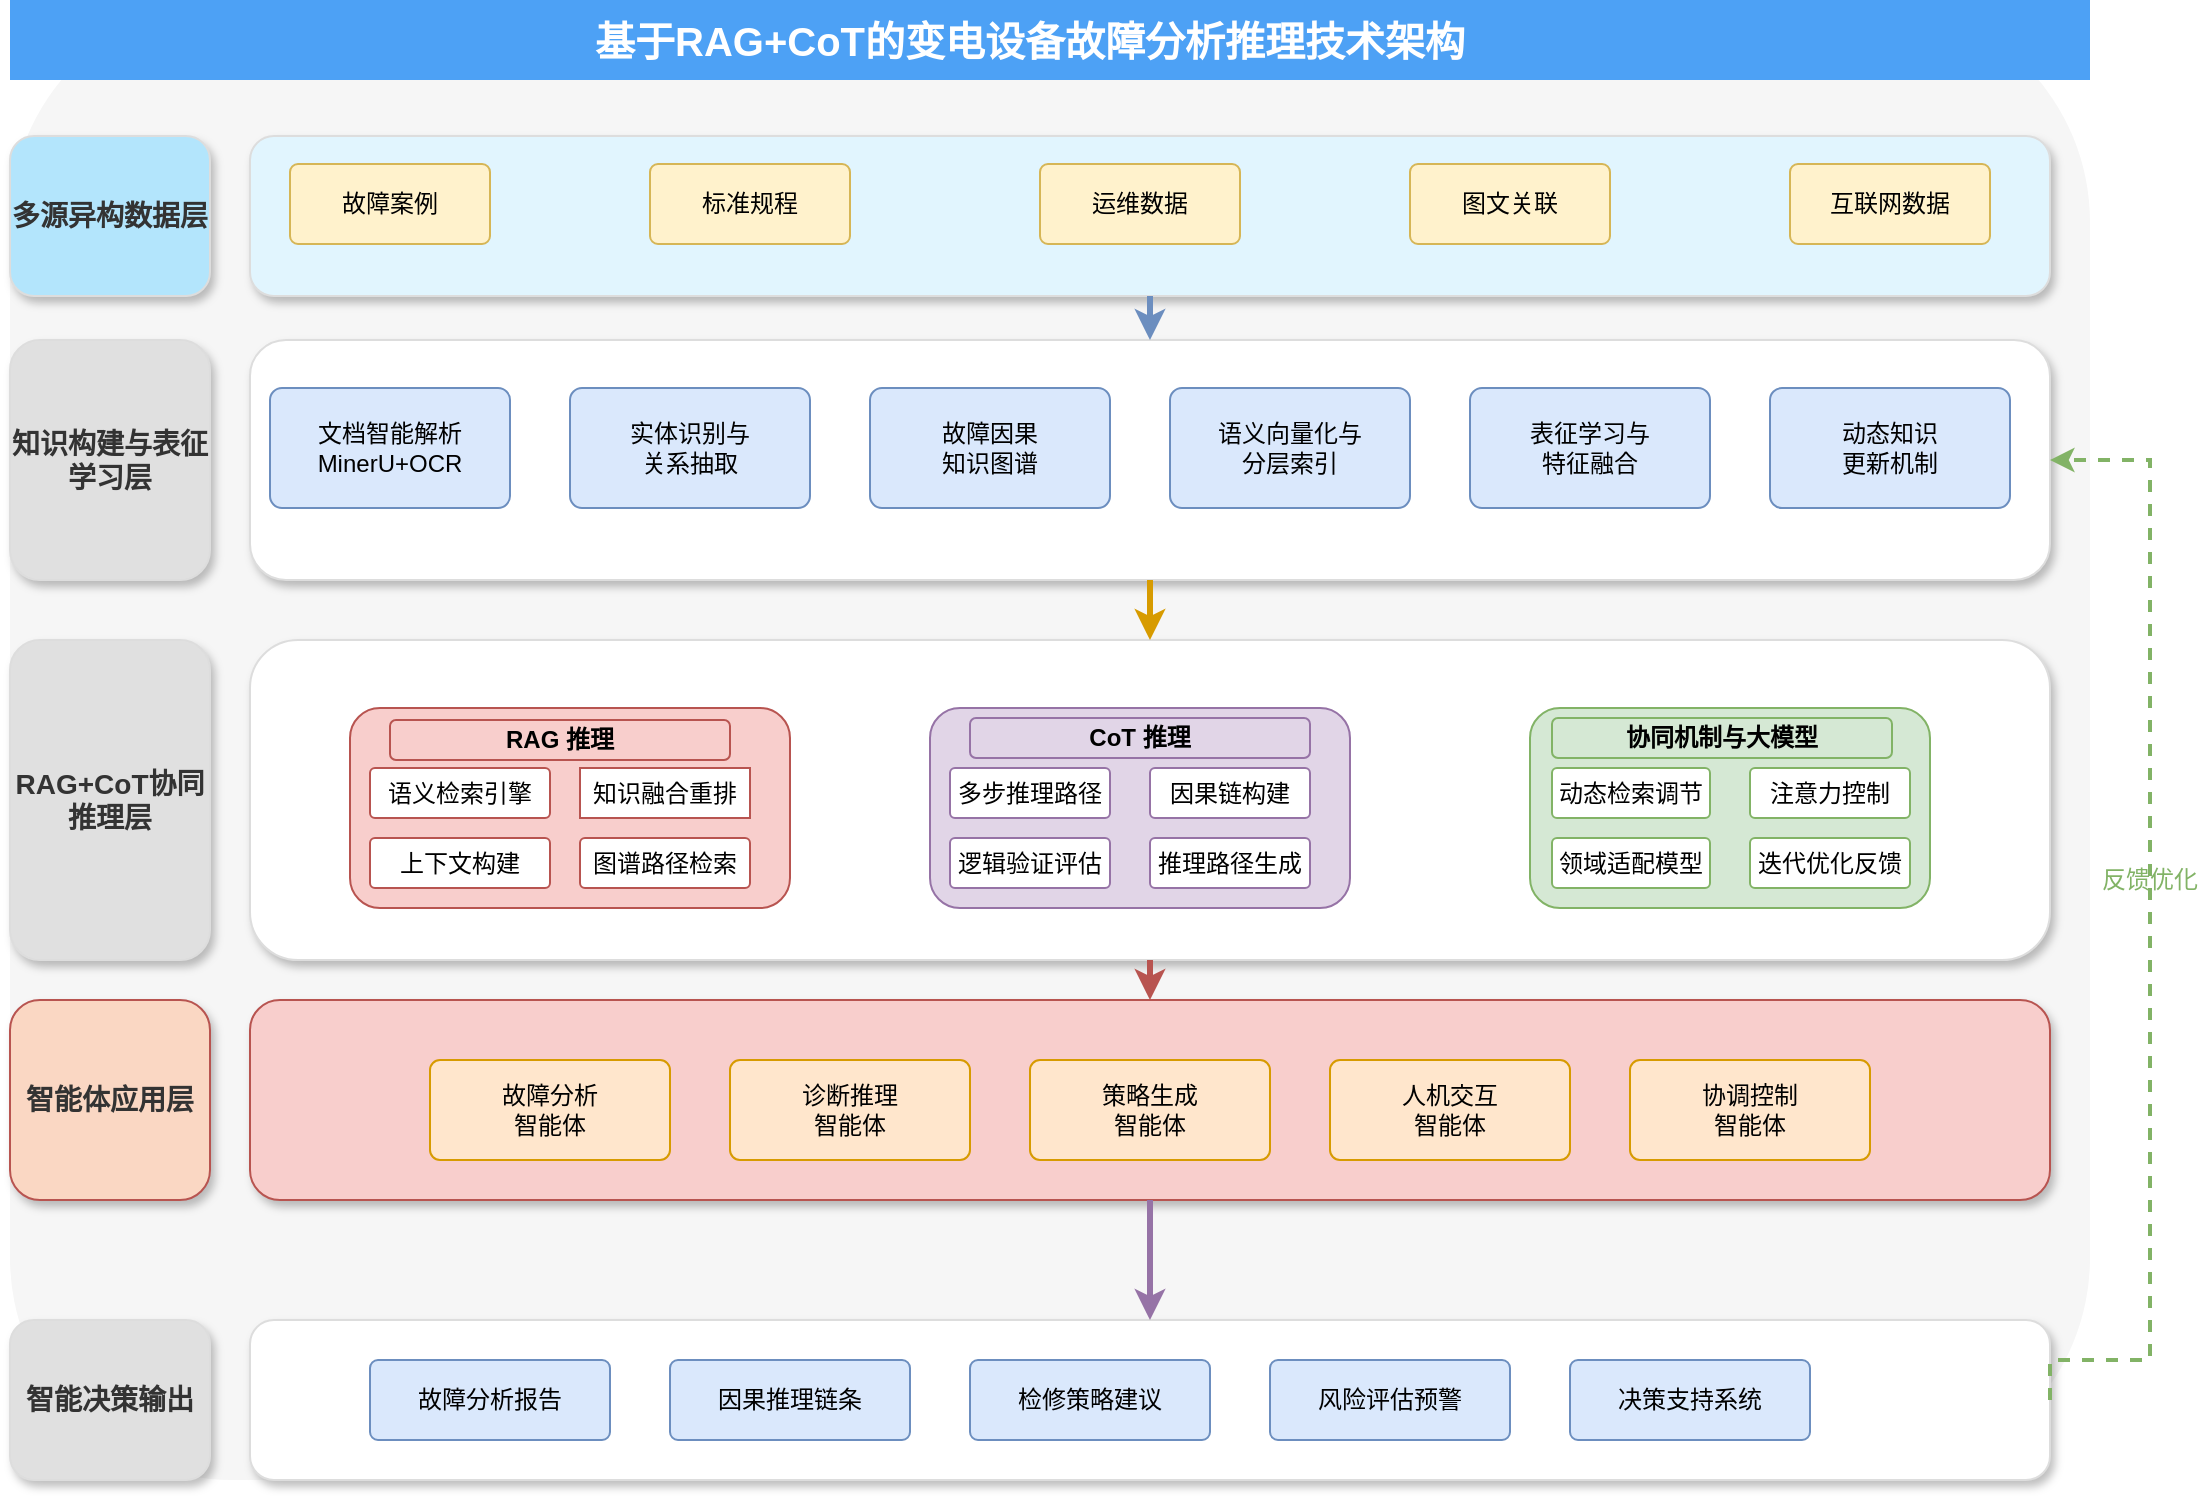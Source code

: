 <mxfile>
    <diagram id="main-architecture" name="主体技术架构">
        <mxGraphModel dx="1127" dy="1220" grid="1" gridSize="10" guides="1" tooltips="1" connect="1" arrows="1" fold="1" page="1" pageScale="1" pageWidth="1169" pageHeight="827" math="0" shadow="0">
            <root>
                <mxCell id="0"/>
                <mxCell id="1" parent="0"/>
                <mxCell id="bg-container" value="" style="rounded=1;whiteSpace=wrap;html=1;fillColor=#F6F6F6;strokeColor=none;" parent="1" vertex="1">
                    <mxGeometry x="60" y="60" width="1040" height="740" as="geometry"/>
                </mxCell>
                <mxCell id="header-bar" value="" style="rounded=0;whiteSpace=wrap;html=1;fillColor=#4DA1F5;strokeColor=none;" parent="1" vertex="1">
                    <mxGeometry x="60" y="60" width="1040" height="40" as="geometry"/>
                </mxCell>
                <mxCell id="title" value="基于RAG+CoT的变电设备故障分析推理技术架构" style="text;html=1;strokeColor=none;fillColor=none;align=center;verticalAlign=middle;whiteSpace=wrap;rounded=0;fontSize=20;fontStyle=1;fontColor=#FFFFFF;" parent="1" vertex="1">
                    <mxGeometry x="130" y="60" width="880" height="40" as="geometry"/>
                </mxCell>
                <mxCell id="data-layer" value="" style="rounded=1;whiteSpace=wrap;html=1;fillColor=#E1F5FE;strokeColor=#dddddd;shadow=1;strokeWidth=1;arcSize=15;" parent="1" vertex="1">
                    <mxGeometry x="180" y="128" width="900" height="80" as="geometry"/>
                </mxCell>
                <mxCell id="data-layer-label" value="多源异构数据层" style="rounded=1;whiteSpace=wrap;html=1;fillColor=#B3E5FC;strokeColor=#dddddd;fontSize=14;fontStyle=1;fontColor=#333333;shadow=1;strokeWidth=1;align=center;verticalAlign=middle;arcSize=15;" parent="1" vertex="1">
                    <mxGeometry x="60" y="128" width="100" height="80" as="geometry"/>
                </mxCell>
                <mxCell id="fault-cases" value="故障案例" style="rounded=1;whiteSpace=wrap;html=1;fillColor=#fff2cc;strokeColor=#d6b656;arcSize=10;" parent="1" vertex="1">
                    <mxGeometry x="200" y="142" width="100" height="40" as="geometry"/>
                </mxCell>
                <mxCell id="standards" value="标准规程" style="rounded=1;whiteSpace=wrap;html=1;fillColor=#fff2cc;strokeColor=#d6b656;arcSize=10;" parent="1" vertex="1">
                    <mxGeometry x="380" y="142" width="100" height="40" as="geometry"/>
                </mxCell>
                <mxCell id="operation-data" value="运维数据" style="rounded=1;whiteSpace=wrap;html=1;fillColor=#fff2cc;strokeColor=#d6b656;arcSize=10;" parent="1" vertex="1">
                    <mxGeometry x="575" y="142" width="100" height="40" as="geometry"/>
                </mxCell>
                <mxCell id="images-desc" value="图文关联" style="rounded=1;whiteSpace=wrap;html=1;fillColor=#fff2cc;strokeColor=#d6b656;arcSize=10;" parent="1" vertex="1">
                    <mxGeometry x="760" y="142" width="100" height="40" as="geometry"/>
                </mxCell>
                <mxCell id="internet-data" value="互联网数据" style="rounded=1;whiteSpace=wrap;html=1;fillColor=#fff2cc;strokeColor=#d6b656;arcSize=10;" parent="1" vertex="1">
                    <mxGeometry x="950" y="142" width="100" height="40" as="geometry"/>
                </mxCell>
                <mxCell id="knowledge-layer" value="" style="rounded=1;whiteSpace=wrap;html=1;fillColor=#FFFFFF;strokeColor=#dddddd;shadow=1;strokeWidth=1;arcSize=15;" parent="1" vertex="1">
                    <mxGeometry x="180" y="230" width="900" height="120" as="geometry"/>
                </mxCell>
                <mxCell id="knowledge-layer-label" value="知识构建与表征学习层" style="rounded=1;whiteSpace=wrap;html=1;fillColor=#E0E0E0;strokeColor=#dddddd;fontSize=14;fontStyle=1;fontColor=#333333;shadow=1;strokeWidth=1;align=center;verticalAlign=middle;arcSize=15;" parent="1" vertex="1">
                    <mxGeometry x="60" y="230" width="100" height="120" as="geometry"/>
                </mxCell>
                <mxCell id="text-processing" value="文档智能解析&#xa;MinerU+OCR" style="rounded=1;whiteSpace=wrap;html=1;fillColor=#dae8fc;strokeColor=#6c8ebf;arcSize=10;" parent="1" vertex="1">
                    <mxGeometry x="190" y="254" width="120" height="60" as="geometry"/>
                </mxCell>
                <mxCell id="entity-extraction" value="实体识别与&#xa;关系抽取" style="rounded=1;whiteSpace=wrap;html=1;fillColor=#dae8fc;strokeColor=#6c8ebf;arcSize=10;" parent="1" vertex="1">
                    <mxGeometry x="340" y="254" width="120" height="60" as="geometry"/>
                </mxCell>
                <mxCell id="knowledge-graph" value="故障因果&#xa;知识图谱" style="rounded=1;whiteSpace=wrap;html=1;fillColor=#dae8fc;strokeColor=#6c8ebf;arcSize=10;" parent="1" vertex="1">
                    <mxGeometry x="490" y="254" width="120" height="60" as="geometry"/>
                </mxCell>
                <mxCell id="vector-embedding" value="语义向量化与&#xa;分层索引" style="rounded=1;whiteSpace=wrap;html=1;fillColor=#dae8fc;strokeColor=#6c8ebf;arcSize=10;" parent="1" vertex="1">
                    <mxGeometry x="640" y="254" width="120" height="60" as="geometry"/>
                </mxCell>
                <mxCell id="representation" value="表征学习与&#xa;特征融合" style="rounded=1;whiteSpace=wrap;html=1;fillColor=#dae8fc;strokeColor=#6c8ebf;arcSize=10;" parent="1" vertex="1">
                    <mxGeometry x="790" y="254" width="120" height="60" as="geometry"/>
                </mxCell>
                <mxCell id="dynamic-update" value="动态知识&#xa;更新机制" style="rounded=1;whiteSpace=wrap;html=1;fillColor=#dae8fc;strokeColor=#6c8ebf;arcSize=10;" parent="1" vertex="1">
                    <mxGeometry x="940" y="254" width="120" height="60" as="geometry"/>
                </mxCell>
                <mxCell id="reasoning-layer" value="" style="rounded=1;whiteSpace=wrap;html=1;fillColor=#FFFFFF;strokeColor=#dddddd;shadow=1;strokeWidth=1;arcSize=15;" parent="1" vertex="1">
                    <mxGeometry x="180" y="380" width="900" height="160" as="geometry"/>
                </mxCell>
                <mxCell id="reasoning-layer-label" value="RAG+CoT协同推理层" style="rounded=1;whiteSpace=wrap;html=1;fillColor=#E0E0E0;strokeColor=#dddddd;fontSize=14;fontStyle=1;fontColor=#333333;shadow=1;strokeWidth=1;align=center;verticalAlign=middle;arcSize=15;" parent="1" vertex="1">
                    <mxGeometry x="60" y="380" width="100" height="160" as="geometry"/>
                </mxCell>
                <mxCell id="rag-module" value="" style="rounded=1;whiteSpace=wrap;html=1;fillColor=#f8cecc;strokeColor=#b85450;fontSize=12;fontStyle=1;arcSize=15;" parent="1" vertex="1">
                    <mxGeometry x="230" y="414" width="220" height="100" as="geometry"/>
                </mxCell>
                <mxCell id="rag-header" value="RAG 推理" style="rounded=1;whiteSpace=wrap;html=1;fillColor=#f8cecc;strokeColor=#b85450;fontSize=12;fontStyle=1;arcSize=15;" parent="1" vertex="1">
                    <mxGeometry x="250" y="420" width="170" height="20" as="geometry"/>
                </mxCell>
                <mxCell id="semantic-search" value="语义检索引擎" style="rounded=1;whiteSpace=wrap;html=1;fillColor=#ffffff;strokeColor=#b85450;arcSize=10;" parent="1" vertex="1">
                    <mxGeometry x="240" y="444" width="90" height="25" as="geometry"/>
                </mxCell>
                <mxCell id="knowledge-fusion" value="知识融合重排" style="rounded=1;whiteSpace=wrap;html=1;fillColor=#ffffff;strokeColor=#b85450;arcSize=0;" parent="1" vertex="1">
                    <mxGeometry x="345" y="444" width="85" height="25" as="geometry"/>
                </mxCell>
                <mxCell id="context-build" value="上下文构建" style="rounded=1;whiteSpace=wrap;html=1;fillColor=#ffffff;strokeColor=#b85450;arcSize=10;" parent="1" vertex="1">
                    <mxGeometry x="240" y="479" width="90" height="25" as="geometry"/>
                </mxCell>
                <mxCell id="graph-retrieval-new" value="图谱路径检索" style="rounded=1;whiteSpace=wrap;html=1;fillColor=#ffffff;strokeColor=#b85450;arcSize=10;" parent="1" vertex="1">
                    <mxGeometry x="345" y="479" width="85" height="25" as="geometry"/>
                </mxCell>
                <mxCell id="cot-module" value="" style="rounded=1;whiteSpace=wrap;html=1;fillColor=#e1d5e7;strokeColor=#9673a6;fontSize=12;fontStyle=1;arcSize=15;" parent="1" vertex="1">
                    <mxGeometry x="520" y="414" width="210" height="100" as="geometry"/>
                </mxCell>
                <mxCell id="cot-header" value="CoT 推理" style="rounded=1;whiteSpace=wrap;html=1;fillColor=#e1d5e7;strokeColor=#9673a6;fontSize=12;fontStyle=1;arcSize=15;" parent="1" vertex="1">
                    <mxGeometry x="540" y="419" width="170" height="20" as="geometry"/>
                </mxCell>
                <mxCell id="multi-step" value="多步推理路径" style="rounded=1;whiteSpace=wrap;html=1;fillColor=#ffffff;strokeColor=#9673a6;arcSize=10;" parent="1" vertex="1">
                    <mxGeometry x="530" y="444" width="80" height="25" as="geometry"/>
                </mxCell>
                <mxCell id="causal-chain" value="因果链构建" style="rounded=1;whiteSpace=wrap;html=1;fillColor=#ffffff;strokeColor=#9673a6;arcSize=10;" parent="1" vertex="1">
                    <mxGeometry x="630" y="444" width="80" height="25" as="geometry"/>
                </mxCell>
                <mxCell id="logical-verify" value="逻辑验证评估" style="rounded=1;whiteSpace=wrap;html=1;fillColor=#ffffff;strokeColor=#9673a6;arcSize=10;" parent="1" vertex="1">
                    <mxGeometry x="530" y="479" width="80" height="25" as="geometry"/>
                </mxCell>
                <mxCell id="path-reasoning" value="推理路径生成" style="rounded=1;whiteSpace=wrap;html=1;fillColor=#ffffff;strokeColor=#9673a6;arcSize=10;" parent="1" vertex="1">
                    <mxGeometry x="630" y="479" width="80" height="25" as="geometry"/>
                </mxCell>
                <mxCell id="collaboration" value="" style="rounded=1;whiteSpace=wrap;html=1;fillColor=#d5e8d4;strokeColor=#82b366;fontSize=12;fontStyle=1;arcSize=15;" parent="1" vertex="1">
                    <mxGeometry x="820" y="414" width="200" height="100" as="geometry"/>
                </mxCell>
                <mxCell id="cotllm-header" value="协同机制与大模型" style="rounded=1;whiteSpace=wrap;html=1;fillColor=#d5e8d4;strokeColor=#82b366;fontSize=12;fontStyle=1;arcSize=15;" parent="1" vertex="1">
                    <mxGeometry x="831" y="419" width="170" height="20" as="geometry"/>
                </mxCell>
                <mxCell id="dynamic-retrieval" value="动态检索调节" style="rounded=1;whiteSpace=wrap;html=1;fillColor=#ffffff;strokeColor=#82b366;arcSize=10;" parent="1" vertex="1">
                    <mxGeometry x="831" y="444" width="79" height="25" as="geometry"/>
                </mxCell>
                <mxCell id="attention-control" value="注意力控制" style="rounded=1;whiteSpace=wrap;html=1;fillColor=#ffffff;strokeColor=#82b366;arcSize=10;" parent="1" vertex="1">
                    <mxGeometry x="930" y="444" width="80" height="25" as="geometry"/>
                </mxCell>
                <mxCell id="domain-llm" value="领域适配模型" style="rounded=1;whiteSpace=wrap;html=1;fillColor=#ffffff;strokeColor=#82b366;arcSize=10;" parent="1" vertex="1">
                    <mxGeometry x="831" y="479" width="79" height="25" as="geometry"/>
                </mxCell>
                <mxCell id="iteration-optimize" value="迭代优化反馈" style="rounded=1;whiteSpace=wrap;html=1;fillColor=#ffffff;strokeColor=#82b366;arcSize=10;" parent="1" vertex="1">
                    <mxGeometry x="930" y="479" width="80" height="25" as="geometry"/>
                </mxCell>
                <mxCell id="application-layer" value="" style="rounded=1;whiteSpace=wrap;html=1;fillColor=#f8cecc;strokeColor=#b85450;shadow=1;strokeWidth=1;arcSize=15;" parent="1" vertex="1">
                    <mxGeometry x="180" y="560" width="900" height="100" as="geometry"/>
                </mxCell>
                <mxCell id="application-layer-label" value="智能体应用层" style="rounded=1;whiteSpace=wrap;html=1;fillColor=#FAD7C3;strokeColor=#b85450;fontSize=14;fontStyle=1;fontColor=#333333;shadow=1;strokeWidth=1;align=center;verticalAlign=middle;arcSize=15;" parent="1" vertex="1">
                    <mxGeometry x="60" y="560" width="100" height="100" as="geometry"/>
                </mxCell>
                <mxCell id="fault-agent" value="故障分析&#xa;智能体" style="rounded=1;whiteSpace=wrap;html=1;fillColor=#ffe6cc;strokeColor=#d79b00;arcSize=10;" parent="1" vertex="1">
                    <mxGeometry x="270" y="590" width="120" height="50" as="geometry"/>
                </mxCell>
                <mxCell id="diagnosis-agent" value="诊断推理&#xa;智能体" style="rounded=1;whiteSpace=wrap;html=1;fillColor=#ffe6cc;strokeColor=#d79b00;arcSize=10;" parent="1" vertex="1">
                    <mxGeometry x="420" y="590" width="120" height="50" as="geometry"/>
                </mxCell>
                <mxCell id="strategy-agent" value="策略生成&#xa;智能体" style="rounded=1;whiteSpace=wrap;html=1;fillColor=#ffe6cc;strokeColor=#d79b00;arcSize=10;" parent="1" vertex="1">
                    <mxGeometry x="570" y="590" width="120" height="50" as="geometry"/>
                </mxCell>
                <mxCell id="interaction-agent" value="人机交互&#xa;智能体" style="rounded=1;whiteSpace=wrap;html=1;fillColor=#ffe6cc;strokeColor=#d79b00;arcSize=10;" parent="1" vertex="1">
                    <mxGeometry x="720" y="590" width="120" height="50" as="geometry"/>
                </mxCell>
                <mxCell id="coordination-agent" value="协调控制&#xa;智能体" style="rounded=1;whiteSpace=wrap;html=1;fillColor=#ffe6cc;strokeColor=#d79b00;arcSize=10;" parent="1" vertex="1">
                    <mxGeometry x="870" y="590" width="120" height="50" as="geometry"/>
                </mxCell>
                <mxCell id="output-layer" value="" style="rounded=1;whiteSpace=wrap;html=1;fillColor=#FFFFFF;strokeColor=#dddddd;shadow=1;strokeWidth=1;arcSize=15;" parent="1" vertex="1">
                    <mxGeometry x="180" y="720" width="900" height="80" as="geometry"/>
                </mxCell>
                <mxCell id="output-layer-label" value="智能决策输出" style="rounded=1;whiteSpace=wrap;html=1;fillColor=#E0E0E0;strokeColor=#dddddd;fontSize=14;fontStyle=1;fontColor=#333333;shadow=1;strokeWidth=1;align=center;verticalAlign=middle;arcSize=15;" parent="1" vertex="1">
                    <mxGeometry x="60" y="720" width="100" height="80" as="geometry"/>
                </mxCell>
                <mxCell id="fault-analysis" value="故障分析报告" style="rounded=1;whiteSpace=wrap;html=1;fillColor=#dae8fc;strokeColor=#6c8ebf;arcSize=10;" parent="1" vertex="1">
                    <mxGeometry x="240" y="740" width="120" height="40" as="geometry"/>
                </mxCell>
                <mxCell id="causal-reasoning" value="因果推理链条" style="rounded=1;whiteSpace=wrap;html=1;fillColor=#dae8fc;strokeColor=#6c8ebf;arcSize=10;" parent="1" vertex="1">
                    <mxGeometry x="390" y="740" width="120" height="40" as="geometry"/>
                </mxCell>
                <mxCell id="repair-strategy" value="检修策略建议" style="rounded=1;whiteSpace=wrap;html=1;fillColor=#dae8fc;strokeColor=#6c8ebf;arcSize=10;" parent="1" vertex="1">
                    <mxGeometry x="540" y="740" width="120" height="40" as="geometry"/>
                </mxCell>
                <mxCell id="risk-assessment" value="风险评估预警" style="rounded=1;whiteSpace=wrap;html=1;fillColor=#dae8fc;strokeColor=#6c8ebf;arcSize=10;" parent="1" vertex="1">
                    <mxGeometry x="690" y="740" width="120" height="40" as="geometry"/>
                </mxCell>
                <mxCell id="decision-support" value="决策支持系统" style="rounded=1;whiteSpace=wrap;html=1;fillColor=#dae8fc;strokeColor=#6c8ebf;arcSize=10;" parent="1" vertex="1">
                    <mxGeometry x="840" y="740" width="120" height="40" as="geometry"/>
                </mxCell>
                <mxCell id="flow1" style="edgeStyle=orthogonalEdgeStyle;rounded=0;orthogonalLoop=1;jettySize=auto;html=1;exitX=0.5;exitY=1;entryX=0.5;entryY=0;strokeWidth=3;strokeColor=#6c8ebf;" parent="1" source="data-layer" target="knowledge-layer" edge="1">
                    <mxGeometry relative="1" as="geometry"/>
                </mxCell>
                <mxCell id="flow2" style="edgeStyle=orthogonalEdgeStyle;rounded=0;orthogonalLoop=1;jettySize=auto;html=1;exitX=0.5;exitY=1;entryX=0.5;entryY=0;strokeWidth=3;strokeColor=#d79b00;" parent="1" source="knowledge-layer" target="reasoning-layer" edge="1">
                    <mxGeometry relative="1" as="geometry"/>
                </mxCell>
                <mxCell id="flow3" style="edgeStyle=orthogonalEdgeStyle;rounded=0;orthogonalLoop=1;jettySize=auto;html=1;exitX=0.5;exitY=1;entryX=0.5;entryY=0;strokeWidth=3;strokeColor=#b85450;" parent="1" source="reasoning-layer" target="application-layer" edge="1">
                    <mxGeometry relative="1" as="geometry"/>
                </mxCell>
                <mxCell id="flow4" style="edgeStyle=orthogonalEdgeStyle;rounded=0;orthogonalLoop=1;jettySize=auto;html=1;exitX=0.5;exitY=1;entryX=0.5;entryY=0;strokeWidth=3;strokeColor=#9673a6;" parent="1" source="application-layer" target="output-layer" edge="1">
                    <mxGeometry relative="1" as="geometry"/>
                </mxCell>
                <mxCell id="feedback" style="edgeStyle=orthogonalEdgeStyle;rounded=0;orthogonalLoop=1;jettySize=auto;html=1;exitX=1;exitY=0.5;entryX=1;entryY=0.5;strokeWidth=2;strokeColor=#82b366;dashed=1;" parent="1" source="output-layer" target="knowledge-layer" edge="1">
                    <mxGeometry relative="1" as="geometry">
                        <Array as="points">
                            <mxPoint x="1080" y="740"/>
                            <mxPoint x="1130" y="740"/>
                            <mxPoint x="1130" y="290"/>
                        </Array>
                    </mxGeometry>
                </mxCell>
                <mxCell id="feedback-label" value="反馈优化" style="text;html=1;strokeColor=none;fillColor=none;align=center;verticalAlign=middle;whiteSpace=wrap;rounded=0;fontSize=12;fontColor=#82b366;" parent="1" vertex="1">
                    <mxGeometry x="1100" y="490" width="60" height="20" as="geometry"/>
                </mxCell>
            </root>
        </mxGraphModel>
    </diagram>
</mxfile>